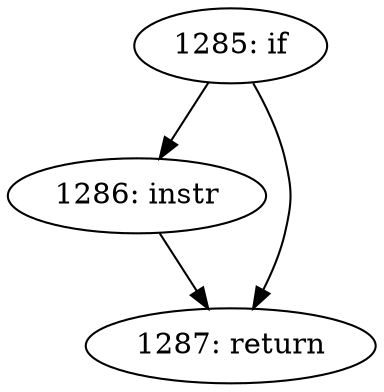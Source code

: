 digraph CFG_TCP_ECN_queue_cwr {
1285 [label="1285: if"]
	1285 -> 1286
	1285 -> 1287
1286 [label="1286: instr"]
	1286 -> 1287
1287 [label="1287: return"]
	
}
